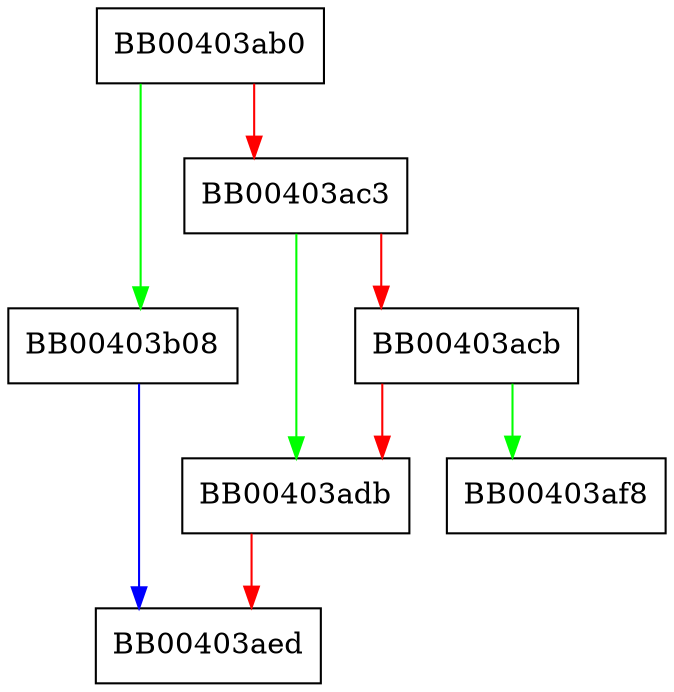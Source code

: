 digraph ossl_cmp_mock_srv_set1_chainOut {
  node [shape="box"];
  graph [splines=ortho];
  BB00403ab0 -> BB00403b08 [color="green"];
  BB00403ab0 -> BB00403ac3 [color="red"];
  BB00403ac3 -> BB00403adb [color="green"];
  BB00403ac3 -> BB00403acb [color="red"];
  BB00403acb -> BB00403af8 [color="green"];
  BB00403acb -> BB00403adb [color="red"];
  BB00403adb -> BB00403aed [color="red"];
  BB00403b08 -> BB00403aed [color="blue"];
}